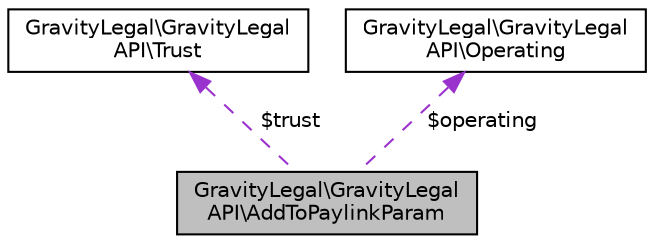 digraph "GravityLegal\GravityLegalAPI\AddToPaylinkParam"
{
 // LATEX_PDF_SIZE
  edge [fontname="Helvetica",fontsize="10",labelfontname="Helvetica",labelfontsize="10"];
  node [fontname="Helvetica",fontsize="10",shape=record];
  Node1 [label="GravityLegal\\GravityLegal\lAPI\\AddToPaylinkParam",height=0.2,width=0.4,color="black", fillcolor="grey75", style="filled", fontcolor="black",tooltip=" "];
  Node2 -> Node1 [dir="back",color="darkorchid3",fontsize="10",style="dashed",label=" $trust" ];
  Node2 [label="GravityLegal\\GravityLegal\lAPI\\Trust",height=0.2,width=0.4,color="black", fillcolor="white", style="filled",URL="$classGravityLegal_1_1GravityLegalAPI_1_1Trust.html",tooltip=" "];
  Node3 -> Node1 [dir="back",color="darkorchid3",fontsize="10",style="dashed",label=" $operating" ];
  Node3 [label="GravityLegal\\GravityLegal\lAPI\\Operating",height=0.2,width=0.4,color="black", fillcolor="white", style="filled",URL="$classGravityLegal_1_1GravityLegalAPI_1_1Operating.html",tooltip=" "];
}
